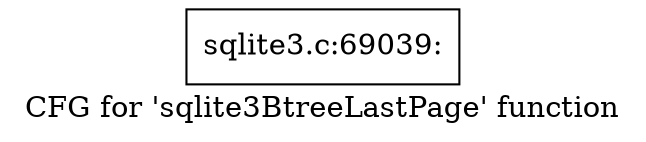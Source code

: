 digraph "CFG for 'sqlite3BtreeLastPage' function" {
	label="CFG for 'sqlite3BtreeLastPage' function";

	Node0x55c0f71f2f80 [shape=record,label="{sqlite3.c:69039:}"];
}
